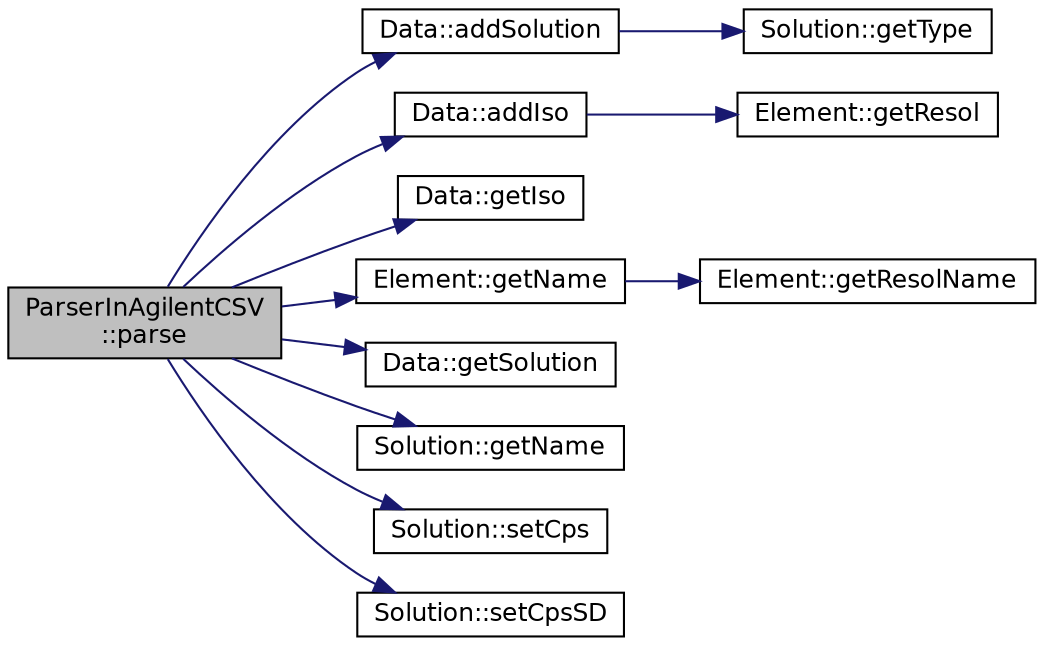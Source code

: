 digraph "ParserInAgilentCSV::parse"
{
 // INTERACTIVE_SVG=YES
  edge [fontname="Helvetica",fontsize="12",labelfontname="Helvetica",labelfontsize="12"];
  node [fontname="Helvetica",fontsize="12",shape=record];
  rankdir="LR";
  Node1 [label="ParserInAgilentCSV\l::parse",height=0.2,width=0.4,color="black", fillcolor="grey75", style="filled" fontcolor="black"];
  Node1 -> Node2 [color="midnightblue",fontsize="12",style="solid",fontname="Helvetica"];
  Node2 [label="Data::addSolution",height=0.2,width=0.4,color="black", fillcolor="white", style="filled",URL="$a00002.html#a7f13913683ead8b0702121ac494f1598",tooltip="Add a solution to the data set. "];
  Node2 -> Node3 [color="midnightblue",fontsize="12",style="solid",fontname="Helvetica"];
  Node3 [label="Solution::getType",height=0.2,width=0.4,color="black", fillcolor="white", style="filled",URL="$a00014.html#a7e480d4e590046701d82e74491ff944a",tooltip="Gets type of the solution. "];
  Node1 -> Node4 [color="midnightblue",fontsize="12",style="solid",fontname="Helvetica"];
  Node4 [label="Data::addIso",height=0.2,width=0.4,color="black", fillcolor="white", style="filled",URL="$a00002.html#a386e9b359ac336356d6bdf0c1d7c4f37",tooltip="Adds an element to the data set. "];
  Node4 -> Node5 [color="midnightblue",fontsize="12",style="solid",fontname="Helvetica"];
  Node5 [label="Element::getResol",height=0.2,width=0.4,color="black", fillcolor="white", style="filled",URL="$a00005.html#ab8c2c9824162b3a151e84cb2f2c5df6f",tooltip="Gets the resolution (value of Resolution enumeration) "];
  Node1 -> Node6 [color="midnightblue",fontsize="12",style="solid",fontname="Helvetica"];
  Node6 [label="Data::getIso",height=0.2,width=0.4,color="black", fillcolor="white", style="filled",URL="$a00002.html#a4baa9866aaea800c81e4502b9483e4ec",tooltip="Gets an element identified by its Id. "];
  Node1 -> Node7 [color="midnightblue",fontsize="12",style="solid",fontname="Helvetica"];
  Node7 [label="Element::getName",height=0.2,width=0.4,color="black", fillcolor="white", style="filled",URL="$a00005.html#a82faf6c27cd36339a0a12cae9beb89af",tooltip="Gets the complete Name of the istope, used to display the element to HCI. "];
  Node7 -> Node8 [color="midnightblue",fontsize="12",style="solid",fontname="Helvetica"];
  Node8 [label="Element::getResolName",height=0.2,width=0.4,color="black", fillcolor="white", style="filled",URL="$a00005.html#abb76918e2eabc06604d4abc04243a714",tooltip="Gets the resolution defined into a String. "];
  Node1 -> Node9 [color="midnightblue",fontsize="12",style="solid",fontname="Helvetica"];
  Node9 [label="Data::getSolution",height=0.2,width=0.4,color="black", fillcolor="white", style="filled",URL="$a00002.html#a7b1a07606090591e7fffb48be72bd734",tooltip="Gets a solution identified by its Id. "];
  Node1 -> Node10 [color="midnightblue",fontsize="12",style="solid",fontname="Helvetica"];
  Node10 [label="Solution::getName",height=0.2,width=0.4,color="black", fillcolor="white", style="filled",URL="$a00014.html#a08617ee6ca1993e92372e265829508f0",tooltip="Gets the Name. "];
  Node1 -> Node11 [color="midnightblue",fontsize="12",style="solid",fontname="Helvetica"];
  Node11 [label="Solution::setCps",height=0.2,width=0.4,color="black", fillcolor="white", style="filled",URL="$a00014.html#a6c810986de58b492514e08849cb0a498",tooltip="Sets Intensity. "];
  Node1 -> Node12 [color="midnightblue",fontsize="12",style="solid",fontname="Helvetica"];
  Node12 [label="Solution::setCpsSD",height=0.2,width=0.4,color="black", fillcolor="white", style="filled",URL="$a00014.html#a000b5c9d708b22de23d918a3a3214635",tooltip="Sets Intensity Standard Deviation. "];
}
